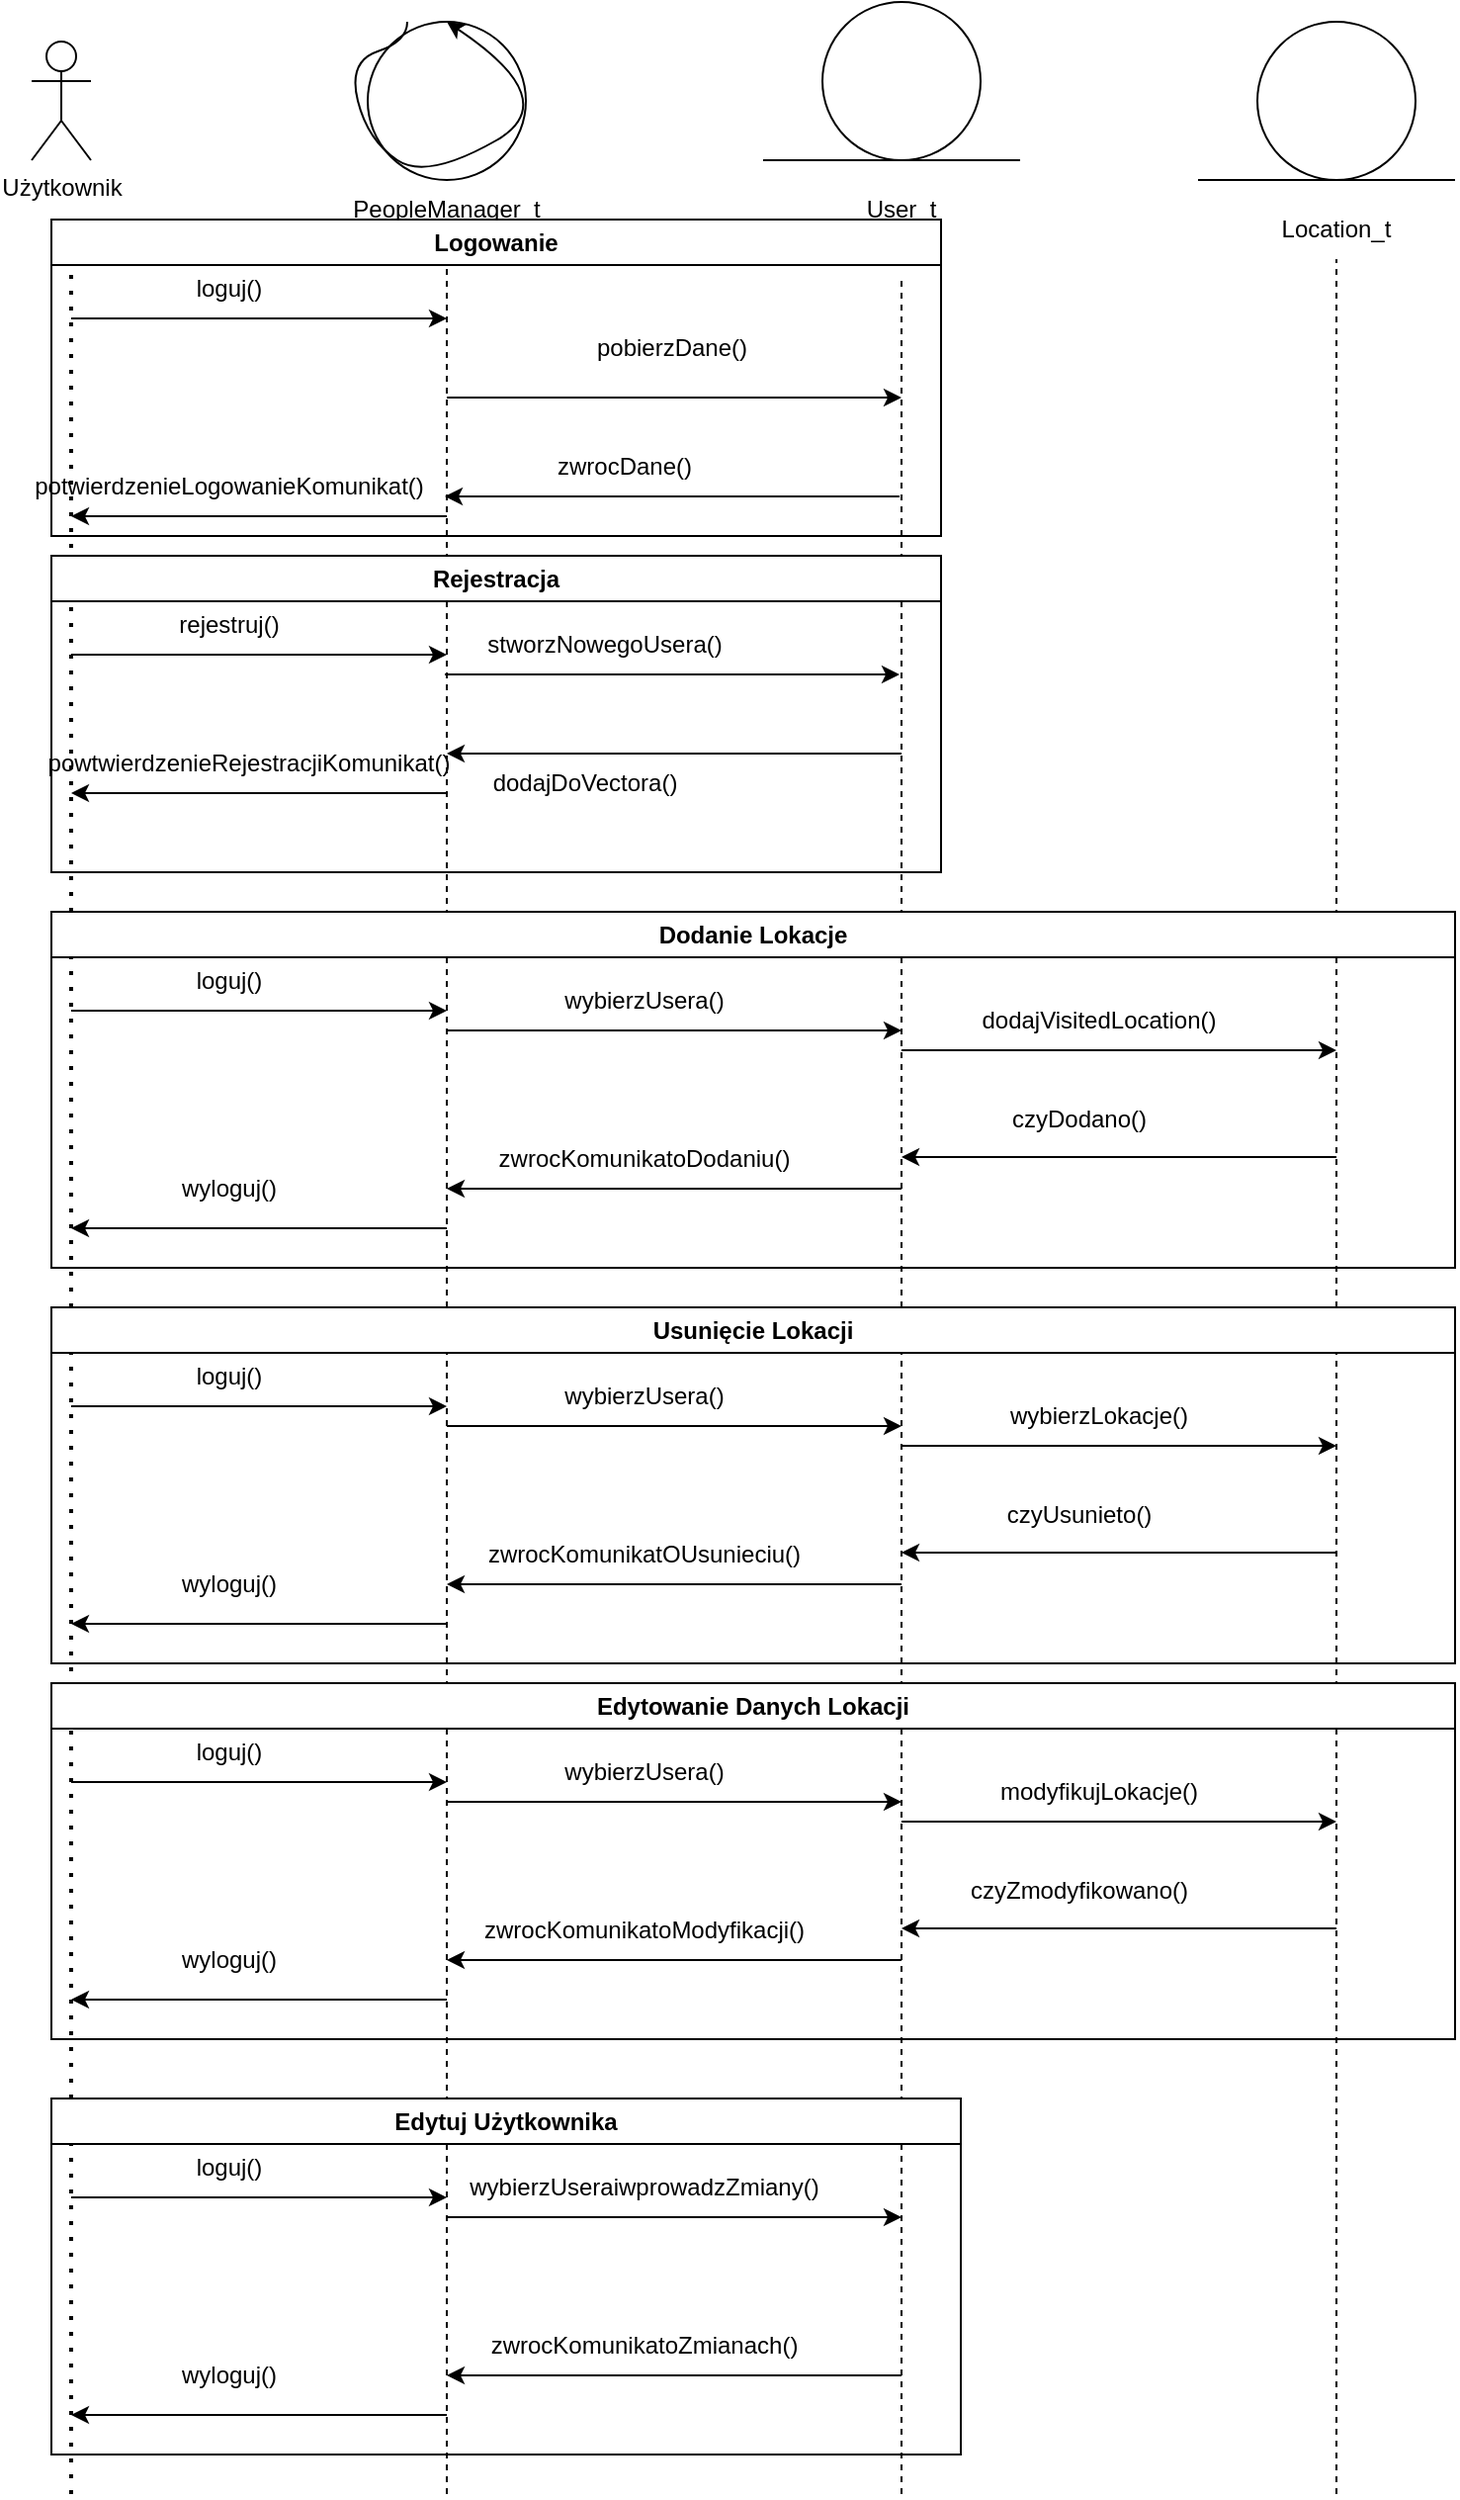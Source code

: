 <mxfile version="24.4.9" type="device">
  <diagram name="Strona-1" id="StbVZ_ExtNwIzeQnnnWZ">
    <mxGraphModel dx="1432" dy="772" grid="1" gridSize="10" guides="1" tooltips="1" connect="1" arrows="1" fold="1" page="1" pageScale="1" pageWidth="827" pageHeight="1169" math="0" shadow="0">
      <root>
        <mxCell id="0" />
        <mxCell id="1" parent="0" />
        <mxCell id="N31t6mOb5eS44ybP0NEt-1" value="Użytkownik" style="shape=umlActor;verticalLabelPosition=bottom;verticalAlign=top;html=1;outlineConnect=0;" vertex="1" parent="1">
          <mxGeometry x="60" y="20" width="30" height="60" as="geometry" />
        </mxCell>
        <mxCell id="N31t6mOb5eS44ybP0NEt-2" value="" style="ellipse;whiteSpace=wrap;html=1;aspect=fixed;" vertex="1" parent="1">
          <mxGeometry x="230" y="10" width="80" height="80" as="geometry" />
        </mxCell>
        <mxCell id="N31t6mOb5eS44ybP0NEt-3" value="" style="ellipse;whiteSpace=wrap;html=1;aspect=fixed;" vertex="1" parent="1">
          <mxGeometry x="680" y="10" width="80" height="80" as="geometry" />
        </mxCell>
        <mxCell id="N31t6mOb5eS44ybP0NEt-4" value="" style="endArrow=none;html=1;rounded=0;" edge="1" parent="1">
          <mxGeometry width="50" height="50" relative="1" as="geometry">
            <mxPoint x="650" y="90" as="sourcePoint" />
            <mxPoint x="780" y="90" as="targetPoint" />
            <Array as="points">
              <mxPoint x="720" y="90" />
            </Array>
          </mxGeometry>
        </mxCell>
        <mxCell id="N31t6mOb5eS44ybP0NEt-6" value="" style="curved=1;endArrow=classic;html=1;rounded=0;entryX=0.5;entryY=0;entryDx=0;entryDy=0;exitX=0.25;exitY=0;exitDx=0;exitDy=0;exitPerimeter=0;" edge="1" parent="1" source="N31t6mOb5eS44ybP0NEt-2" target="N31t6mOb5eS44ybP0NEt-2">
          <mxGeometry width="50" height="50" relative="1" as="geometry">
            <mxPoint x="240" y="190" as="sourcePoint" />
            <mxPoint x="290" y="140" as="targetPoint" />
            <Array as="points">
              <mxPoint x="250" y="20" />
              <mxPoint x="220" y="30" />
              <mxPoint x="230" y="70" />
              <mxPoint x="260" y="90" />
              <mxPoint x="330" y="50" />
            </Array>
          </mxGeometry>
        </mxCell>
        <mxCell id="N31t6mOb5eS44ybP0NEt-7" value="PeopleManager_t" style="text;html=1;align=center;verticalAlign=middle;whiteSpace=wrap;rounded=0;" vertex="1" parent="1">
          <mxGeometry x="240" y="90" width="60" height="30" as="geometry" />
        </mxCell>
        <mxCell id="N31t6mOb5eS44ybP0NEt-8" value="Location_t" style="text;html=1;align=center;verticalAlign=middle;whiteSpace=wrap;rounded=0;" vertex="1" parent="1">
          <mxGeometry x="690" y="100" width="60" height="30" as="geometry" />
        </mxCell>
        <mxCell id="N31t6mOb5eS44ybP0NEt-9" value="" style="ellipse;whiteSpace=wrap;html=1;aspect=fixed;" vertex="1" parent="1">
          <mxGeometry x="460" width="80" height="80" as="geometry" />
        </mxCell>
        <mxCell id="N31t6mOb5eS44ybP0NEt-10" value="" style="endArrow=none;html=1;rounded=0;" edge="1" parent="1">
          <mxGeometry width="50" height="50" relative="1" as="geometry">
            <mxPoint x="430" y="80" as="sourcePoint" />
            <mxPoint x="560" y="80" as="targetPoint" />
            <Array as="points">
              <mxPoint x="500" y="80" />
            </Array>
          </mxGeometry>
        </mxCell>
        <mxCell id="N31t6mOb5eS44ybP0NEt-11" value="User_t" style="text;html=1;align=center;verticalAlign=middle;whiteSpace=wrap;rounded=0;" vertex="1" parent="1">
          <mxGeometry x="470" y="90" width="60" height="30" as="geometry" />
        </mxCell>
        <mxCell id="N31t6mOb5eS44ybP0NEt-12" value="" style="endArrow=none;dashed=1;html=1;dashPattern=1 3;strokeWidth=2;rounded=0;" edge="1" parent="1">
          <mxGeometry width="50" height="50" relative="1" as="geometry">
            <mxPoint x="80" y="1260" as="sourcePoint" />
            <mxPoint x="80" y="110" as="targetPoint" />
            <Array as="points">
              <mxPoint x="80" y="200" />
            </Array>
          </mxGeometry>
        </mxCell>
        <mxCell id="N31t6mOb5eS44ybP0NEt-13" value="" style="endArrow=none;dashed=1;html=1;rounded=0;" edge="1" parent="1">
          <mxGeometry width="50" height="50" relative="1" as="geometry">
            <mxPoint x="270" y="1260" as="sourcePoint" />
            <mxPoint x="270" y="130" as="targetPoint" />
          </mxGeometry>
        </mxCell>
        <mxCell id="N31t6mOb5eS44ybP0NEt-14" value="" style="endArrow=none;dashed=1;html=1;rounded=0;" edge="1" parent="1">
          <mxGeometry width="50" height="50" relative="1" as="geometry">
            <mxPoint x="500" y="1260" as="sourcePoint" />
            <mxPoint x="500" y="140" as="targetPoint" />
          </mxGeometry>
        </mxCell>
        <mxCell id="N31t6mOb5eS44ybP0NEt-15" value="" style="endArrow=none;dashed=1;html=1;rounded=0;" edge="1" parent="1">
          <mxGeometry width="50" height="50" relative="1" as="geometry">
            <mxPoint x="720" y="1260" as="sourcePoint" />
            <mxPoint x="720" y="130" as="targetPoint" />
          </mxGeometry>
        </mxCell>
        <mxCell id="N31t6mOb5eS44ybP0NEt-16" value="" style="endArrow=classic;html=1;rounded=0;" edge="1" parent="1">
          <mxGeometry width="50" height="50" relative="1" as="geometry">
            <mxPoint x="80" y="160" as="sourcePoint" />
            <mxPoint x="270" y="160" as="targetPoint" />
          </mxGeometry>
        </mxCell>
        <mxCell id="N31t6mOb5eS44ybP0NEt-17" value="loguj()" style="text;html=1;align=center;verticalAlign=middle;whiteSpace=wrap;rounded=0;" vertex="1" parent="1">
          <mxGeometry x="130" y="130" width="60" height="30" as="geometry" />
        </mxCell>
        <mxCell id="N31t6mOb5eS44ybP0NEt-18" value="" style="endArrow=classic;html=1;rounded=0;" edge="1" parent="1">
          <mxGeometry width="50" height="50" relative="1" as="geometry">
            <mxPoint x="270" y="200" as="sourcePoint" />
            <mxPoint x="500" y="200" as="targetPoint" />
          </mxGeometry>
        </mxCell>
        <mxCell id="N31t6mOb5eS44ybP0NEt-19" value="pobierzDane()" style="text;html=1;align=center;verticalAlign=middle;whiteSpace=wrap;rounded=0;" vertex="1" parent="1">
          <mxGeometry x="354" y="160" width="60" height="30" as="geometry" />
        </mxCell>
        <mxCell id="N31t6mOb5eS44ybP0NEt-20" value="" style="endArrow=classic;html=1;rounded=0;" edge="1" parent="1">
          <mxGeometry width="50" height="50" relative="1" as="geometry">
            <mxPoint x="499" y="250" as="sourcePoint" />
            <mxPoint x="269" y="250" as="targetPoint" />
          </mxGeometry>
        </mxCell>
        <mxCell id="N31t6mOb5eS44ybP0NEt-21" value="zwrocDane()" style="text;html=1;align=center;verticalAlign=middle;whiteSpace=wrap;rounded=0;" vertex="1" parent="1">
          <mxGeometry x="330" y="220" width="60" height="30" as="geometry" />
        </mxCell>
        <mxCell id="N31t6mOb5eS44ybP0NEt-22" value="" style="endArrow=classic;html=1;rounded=0;" edge="1" parent="1">
          <mxGeometry width="50" height="50" relative="1" as="geometry">
            <mxPoint x="270" y="260" as="sourcePoint" />
            <mxPoint x="80" y="260" as="targetPoint" />
          </mxGeometry>
        </mxCell>
        <mxCell id="N31t6mOb5eS44ybP0NEt-23" value="potwierdzenieLogowanieKomunikat()" style="text;html=1;align=center;verticalAlign=middle;whiteSpace=wrap;rounded=0;" vertex="1" parent="1">
          <mxGeometry x="130" y="230" width="60" height="30" as="geometry" />
        </mxCell>
        <mxCell id="N31t6mOb5eS44ybP0NEt-25" value="Logowanie" style="swimlane;whiteSpace=wrap;html=1;" vertex="1" parent="1">
          <mxGeometry x="70" y="110" width="450" height="160" as="geometry" />
        </mxCell>
        <mxCell id="N31t6mOb5eS44ybP0NEt-26" value="" style="endArrow=classic;html=1;rounded=0;" edge="1" parent="1">
          <mxGeometry width="50" height="50" relative="1" as="geometry">
            <mxPoint x="80" y="330" as="sourcePoint" />
            <mxPoint x="270" y="330" as="targetPoint" />
          </mxGeometry>
        </mxCell>
        <mxCell id="N31t6mOb5eS44ybP0NEt-27" value="Rejestracja" style="swimlane;whiteSpace=wrap;html=1;" vertex="1" parent="1">
          <mxGeometry x="70" y="280" width="450" height="160" as="geometry" />
        </mxCell>
        <mxCell id="N31t6mOb5eS44ybP0NEt-28" value="rejestruj()" style="text;html=1;align=center;verticalAlign=middle;whiteSpace=wrap;rounded=0;" vertex="1" parent="N31t6mOb5eS44ybP0NEt-27">
          <mxGeometry x="60" y="20" width="60" height="30" as="geometry" />
        </mxCell>
        <mxCell id="N31t6mOb5eS44ybP0NEt-29" value="" style="endArrow=classic;html=1;rounded=0;" edge="1" parent="N31t6mOb5eS44ybP0NEt-27">
          <mxGeometry width="50" height="50" relative="1" as="geometry">
            <mxPoint x="199" y="60" as="sourcePoint" />
            <mxPoint x="429" y="60" as="targetPoint" />
          </mxGeometry>
        </mxCell>
        <mxCell id="N31t6mOb5eS44ybP0NEt-30" value="stworzNowegoUsera()" style="text;html=1;align=center;verticalAlign=middle;whiteSpace=wrap;rounded=0;" vertex="1" parent="N31t6mOb5eS44ybP0NEt-27">
          <mxGeometry x="250" y="30" width="60" height="30" as="geometry" />
        </mxCell>
        <mxCell id="N31t6mOb5eS44ybP0NEt-31" value="" style="endArrow=classic;html=1;rounded=0;" edge="1" parent="N31t6mOb5eS44ybP0NEt-27">
          <mxGeometry width="50" height="50" relative="1" as="geometry">
            <mxPoint x="430" y="100" as="sourcePoint" />
            <mxPoint x="200" y="100" as="targetPoint" />
          </mxGeometry>
        </mxCell>
        <mxCell id="N31t6mOb5eS44ybP0NEt-32" value="dodajDoVectora()" style="text;html=1;align=center;verticalAlign=middle;whiteSpace=wrap;rounded=0;" vertex="1" parent="N31t6mOb5eS44ybP0NEt-27">
          <mxGeometry x="240" y="100" width="60" height="30" as="geometry" />
        </mxCell>
        <mxCell id="N31t6mOb5eS44ybP0NEt-33" value="" style="endArrow=classic;html=1;rounded=0;" edge="1" parent="N31t6mOb5eS44ybP0NEt-27">
          <mxGeometry width="50" height="50" relative="1" as="geometry">
            <mxPoint x="200" y="120" as="sourcePoint" />
            <mxPoint x="10" y="120" as="targetPoint" />
          </mxGeometry>
        </mxCell>
        <mxCell id="N31t6mOb5eS44ybP0NEt-35" value="powtwierdzenieRejestracjiKomunikat()" style="text;html=1;align=center;verticalAlign=middle;whiteSpace=wrap;rounded=0;" vertex="1" parent="N31t6mOb5eS44ybP0NEt-27">
          <mxGeometry x="70" y="90" width="60" height="30" as="geometry" />
        </mxCell>
        <mxCell id="N31t6mOb5eS44ybP0NEt-36" value="" style="endArrow=classic;html=1;rounded=0;" edge="1" parent="1">
          <mxGeometry width="50" height="50" relative="1" as="geometry">
            <mxPoint x="80" y="510" as="sourcePoint" />
            <mxPoint x="270" y="510" as="targetPoint" />
          </mxGeometry>
        </mxCell>
        <mxCell id="N31t6mOb5eS44ybP0NEt-37" value="Dodanie Lokacje" style="swimlane;whiteSpace=wrap;html=1;" vertex="1" parent="1">
          <mxGeometry x="70" y="460" width="710" height="180" as="geometry" />
        </mxCell>
        <mxCell id="N31t6mOb5eS44ybP0NEt-38" value="loguj()" style="text;html=1;align=center;verticalAlign=middle;whiteSpace=wrap;rounded=0;" vertex="1" parent="N31t6mOb5eS44ybP0NEt-37">
          <mxGeometry x="60" y="20" width="60" height="30" as="geometry" />
        </mxCell>
        <mxCell id="N31t6mOb5eS44ybP0NEt-39" value="" style="endArrow=classic;html=1;rounded=0;" edge="1" parent="N31t6mOb5eS44ybP0NEt-37">
          <mxGeometry width="50" height="50" relative="1" as="geometry">
            <mxPoint x="200" y="60" as="sourcePoint" />
            <mxPoint x="430" y="60" as="targetPoint" />
          </mxGeometry>
        </mxCell>
        <mxCell id="N31t6mOb5eS44ybP0NEt-40" value="wybierzUsera()" style="text;html=1;align=center;verticalAlign=middle;whiteSpace=wrap;rounded=0;" vertex="1" parent="N31t6mOb5eS44ybP0NEt-37">
          <mxGeometry x="270" y="30" width="60" height="30" as="geometry" />
        </mxCell>
        <mxCell id="N31t6mOb5eS44ybP0NEt-41" value="" style="endArrow=classic;html=1;rounded=0;" edge="1" parent="N31t6mOb5eS44ybP0NEt-37">
          <mxGeometry width="50" height="50" relative="1" as="geometry">
            <mxPoint x="430" y="70" as="sourcePoint" />
            <mxPoint x="650" y="70" as="targetPoint" />
          </mxGeometry>
        </mxCell>
        <mxCell id="N31t6mOb5eS44ybP0NEt-42" value="dodajVisitedLocation()" style="text;html=1;align=center;verticalAlign=middle;whiteSpace=wrap;rounded=0;" vertex="1" parent="N31t6mOb5eS44ybP0NEt-37">
          <mxGeometry x="500" y="40" width="60" height="30" as="geometry" />
        </mxCell>
        <mxCell id="N31t6mOb5eS44ybP0NEt-43" value="" style="endArrow=classic;html=1;rounded=0;" edge="1" parent="N31t6mOb5eS44ybP0NEt-37">
          <mxGeometry width="50" height="50" relative="1" as="geometry">
            <mxPoint x="650" y="124" as="sourcePoint" />
            <mxPoint x="430" y="124" as="targetPoint" />
          </mxGeometry>
        </mxCell>
        <mxCell id="N31t6mOb5eS44ybP0NEt-44" value="czyDodano()" style="text;html=1;align=center;verticalAlign=middle;whiteSpace=wrap;rounded=0;" vertex="1" parent="N31t6mOb5eS44ybP0NEt-37">
          <mxGeometry x="490" y="90" width="60" height="30" as="geometry" />
        </mxCell>
        <mxCell id="N31t6mOb5eS44ybP0NEt-45" value="" style="endArrow=classic;html=1;rounded=0;" edge="1" parent="N31t6mOb5eS44ybP0NEt-37">
          <mxGeometry width="50" height="50" relative="1" as="geometry">
            <mxPoint x="430" y="140" as="sourcePoint" />
            <mxPoint x="200" y="140" as="targetPoint" />
          </mxGeometry>
        </mxCell>
        <mxCell id="N31t6mOb5eS44ybP0NEt-46" value="zwrocKomunikatoDodaniu()" style="text;html=1;align=center;verticalAlign=middle;whiteSpace=wrap;rounded=0;" vertex="1" parent="N31t6mOb5eS44ybP0NEt-37">
          <mxGeometry x="270" y="110" width="60" height="30" as="geometry" />
        </mxCell>
        <mxCell id="N31t6mOb5eS44ybP0NEt-47" value="" style="endArrow=classic;html=1;rounded=0;" edge="1" parent="N31t6mOb5eS44ybP0NEt-37">
          <mxGeometry width="50" height="50" relative="1" as="geometry">
            <mxPoint x="200" y="160" as="sourcePoint" />
            <mxPoint x="10" y="160" as="targetPoint" />
          </mxGeometry>
        </mxCell>
        <mxCell id="N31t6mOb5eS44ybP0NEt-48" value="wyloguj()" style="text;html=1;align=center;verticalAlign=middle;whiteSpace=wrap;rounded=0;" vertex="1" parent="N31t6mOb5eS44ybP0NEt-37">
          <mxGeometry x="60" y="125" width="60" height="30" as="geometry" />
        </mxCell>
        <mxCell id="N31t6mOb5eS44ybP0NEt-49" value="" style="endArrow=classic;html=1;rounded=0;" edge="1" parent="1">
          <mxGeometry width="50" height="50" relative="1" as="geometry">
            <mxPoint x="80" y="710" as="sourcePoint" />
            <mxPoint x="270" y="710" as="targetPoint" />
          </mxGeometry>
        </mxCell>
        <mxCell id="N31t6mOb5eS44ybP0NEt-50" value="Usunięcie Lokacji" style="swimlane;whiteSpace=wrap;html=1;" vertex="1" parent="1">
          <mxGeometry x="70" y="660" width="710" height="180" as="geometry" />
        </mxCell>
        <mxCell id="N31t6mOb5eS44ybP0NEt-51" value="loguj()" style="text;html=1;align=center;verticalAlign=middle;whiteSpace=wrap;rounded=0;" vertex="1" parent="N31t6mOb5eS44ybP0NEt-50">
          <mxGeometry x="60" y="20" width="60" height="30" as="geometry" />
        </mxCell>
        <mxCell id="N31t6mOb5eS44ybP0NEt-52" value="" style="endArrow=classic;html=1;rounded=0;" edge="1" parent="N31t6mOb5eS44ybP0NEt-50">
          <mxGeometry width="50" height="50" relative="1" as="geometry">
            <mxPoint x="200" y="60" as="sourcePoint" />
            <mxPoint x="430" y="60" as="targetPoint" />
          </mxGeometry>
        </mxCell>
        <mxCell id="N31t6mOb5eS44ybP0NEt-53" value="wybierzUsera()" style="text;html=1;align=center;verticalAlign=middle;whiteSpace=wrap;rounded=0;" vertex="1" parent="N31t6mOb5eS44ybP0NEt-50">
          <mxGeometry x="270" y="30" width="60" height="30" as="geometry" />
        </mxCell>
        <mxCell id="N31t6mOb5eS44ybP0NEt-54" value="" style="endArrow=classic;html=1;rounded=0;" edge="1" parent="N31t6mOb5eS44ybP0NEt-50">
          <mxGeometry width="50" height="50" relative="1" as="geometry">
            <mxPoint x="430" y="70" as="sourcePoint" />
            <mxPoint x="650" y="70" as="targetPoint" />
          </mxGeometry>
        </mxCell>
        <mxCell id="N31t6mOb5eS44ybP0NEt-55" value="wybierzLokacje()" style="text;html=1;align=center;verticalAlign=middle;whiteSpace=wrap;rounded=0;" vertex="1" parent="N31t6mOb5eS44ybP0NEt-50">
          <mxGeometry x="500" y="40" width="60" height="30" as="geometry" />
        </mxCell>
        <mxCell id="N31t6mOb5eS44ybP0NEt-56" value="" style="endArrow=classic;html=1;rounded=0;" edge="1" parent="N31t6mOb5eS44ybP0NEt-50">
          <mxGeometry width="50" height="50" relative="1" as="geometry">
            <mxPoint x="650" y="124" as="sourcePoint" />
            <mxPoint x="430" y="124" as="targetPoint" />
          </mxGeometry>
        </mxCell>
        <mxCell id="N31t6mOb5eS44ybP0NEt-57" value="czyUsunieto()" style="text;html=1;align=center;verticalAlign=middle;whiteSpace=wrap;rounded=0;" vertex="1" parent="N31t6mOb5eS44ybP0NEt-50">
          <mxGeometry x="490" y="90" width="60" height="30" as="geometry" />
        </mxCell>
        <mxCell id="N31t6mOb5eS44ybP0NEt-58" value="" style="endArrow=classic;html=1;rounded=0;" edge="1" parent="N31t6mOb5eS44ybP0NEt-50">
          <mxGeometry width="50" height="50" relative="1" as="geometry">
            <mxPoint x="430" y="140" as="sourcePoint" />
            <mxPoint x="200" y="140" as="targetPoint" />
          </mxGeometry>
        </mxCell>
        <mxCell id="N31t6mOb5eS44ybP0NEt-59" value="zwrocKomunikatOUsunieciu()" style="text;html=1;align=center;verticalAlign=middle;whiteSpace=wrap;rounded=0;" vertex="1" parent="N31t6mOb5eS44ybP0NEt-50">
          <mxGeometry x="270" y="110" width="60" height="30" as="geometry" />
        </mxCell>
        <mxCell id="N31t6mOb5eS44ybP0NEt-60" value="" style="endArrow=classic;html=1;rounded=0;" edge="1" parent="N31t6mOb5eS44ybP0NEt-50">
          <mxGeometry width="50" height="50" relative="1" as="geometry">
            <mxPoint x="200" y="160" as="sourcePoint" />
            <mxPoint x="10" y="160" as="targetPoint" />
          </mxGeometry>
        </mxCell>
        <mxCell id="N31t6mOb5eS44ybP0NEt-61" value="wyloguj()" style="text;html=1;align=center;verticalAlign=middle;whiteSpace=wrap;rounded=0;" vertex="1" parent="N31t6mOb5eS44ybP0NEt-50">
          <mxGeometry x="60" y="125" width="60" height="30" as="geometry" />
        </mxCell>
        <mxCell id="N31t6mOb5eS44ybP0NEt-62" value="" style="endArrow=classic;html=1;rounded=0;" edge="1" parent="1">
          <mxGeometry width="50" height="50" relative="1" as="geometry">
            <mxPoint x="80" y="900" as="sourcePoint" />
            <mxPoint x="270" y="900" as="targetPoint" />
          </mxGeometry>
        </mxCell>
        <mxCell id="N31t6mOb5eS44ybP0NEt-63" value="Edytowanie Danych Lokacji" style="swimlane;whiteSpace=wrap;html=1;" vertex="1" parent="1">
          <mxGeometry x="70" y="850" width="710" height="180" as="geometry" />
        </mxCell>
        <mxCell id="N31t6mOb5eS44ybP0NEt-64" value="loguj()" style="text;html=1;align=center;verticalAlign=middle;whiteSpace=wrap;rounded=0;" vertex="1" parent="N31t6mOb5eS44ybP0NEt-63">
          <mxGeometry x="60" y="20" width="60" height="30" as="geometry" />
        </mxCell>
        <mxCell id="N31t6mOb5eS44ybP0NEt-65" value="" style="endArrow=classic;html=1;rounded=0;" edge="1" parent="N31t6mOb5eS44ybP0NEt-63">
          <mxGeometry width="50" height="50" relative="1" as="geometry">
            <mxPoint x="200" y="60" as="sourcePoint" />
            <mxPoint x="430" y="60" as="targetPoint" />
          </mxGeometry>
        </mxCell>
        <mxCell id="N31t6mOb5eS44ybP0NEt-66" value="wybierzUsera()" style="text;html=1;align=center;verticalAlign=middle;whiteSpace=wrap;rounded=0;" vertex="1" parent="N31t6mOb5eS44ybP0NEt-63">
          <mxGeometry x="270" y="30" width="60" height="30" as="geometry" />
        </mxCell>
        <mxCell id="N31t6mOb5eS44ybP0NEt-67" value="" style="endArrow=classic;html=1;rounded=0;" edge="1" parent="N31t6mOb5eS44ybP0NEt-63">
          <mxGeometry width="50" height="50" relative="1" as="geometry">
            <mxPoint x="430" y="70" as="sourcePoint" />
            <mxPoint x="650" y="70" as="targetPoint" />
          </mxGeometry>
        </mxCell>
        <mxCell id="N31t6mOb5eS44ybP0NEt-68" value="modyfikujLokacje()" style="text;html=1;align=center;verticalAlign=middle;whiteSpace=wrap;rounded=0;" vertex="1" parent="N31t6mOb5eS44ybP0NEt-63">
          <mxGeometry x="500" y="40" width="60" height="30" as="geometry" />
        </mxCell>
        <mxCell id="N31t6mOb5eS44ybP0NEt-69" value="" style="endArrow=classic;html=1;rounded=0;" edge="1" parent="N31t6mOb5eS44ybP0NEt-63">
          <mxGeometry width="50" height="50" relative="1" as="geometry">
            <mxPoint x="650" y="124" as="sourcePoint" />
            <mxPoint x="430" y="124" as="targetPoint" />
          </mxGeometry>
        </mxCell>
        <mxCell id="N31t6mOb5eS44ybP0NEt-70" value="czyZmodyfikowano()" style="text;html=1;align=center;verticalAlign=middle;whiteSpace=wrap;rounded=0;" vertex="1" parent="N31t6mOb5eS44ybP0NEt-63">
          <mxGeometry x="490" y="90" width="60" height="30" as="geometry" />
        </mxCell>
        <mxCell id="N31t6mOb5eS44ybP0NEt-71" value="" style="endArrow=classic;html=1;rounded=0;" edge="1" parent="N31t6mOb5eS44ybP0NEt-63">
          <mxGeometry width="50" height="50" relative="1" as="geometry">
            <mxPoint x="430" y="140" as="sourcePoint" />
            <mxPoint x="200" y="140" as="targetPoint" />
          </mxGeometry>
        </mxCell>
        <mxCell id="N31t6mOb5eS44ybP0NEt-72" value="zwrocKomunikatoModyfikacji()" style="text;html=1;align=center;verticalAlign=middle;whiteSpace=wrap;rounded=0;" vertex="1" parent="N31t6mOb5eS44ybP0NEt-63">
          <mxGeometry x="270" y="110" width="60" height="30" as="geometry" />
        </mxCell>
        <mxCell id="N31t6mOb5eS44ybP0NEt-73" value="" style="endArrow=classic;html=1;rounded=0;" edge="1" parent="N31t6mOb5eS44ybP0NEt-63">
          <mxGeometry width="50" height="50" relative="1" as="geometry">
            <mxPoint x="200" y="160" as="sourcePoint" />
            <mxPoint x="10" y="160" as="targetPoint" />
          </mxGeometry>
        </mxCell>
        <mxCell id="N31t6mOb5eS44ybP0NEt-74" value="wyloguj()" style="text;html=1;align=center;verticalAlign=middle;whiteSpace=wrap;rounded=0;" vertex="1" parent="N31t6mOb5eS44ybP0NEt-63">
          <mxGeometry x="60" y="125" width="60" height="30" as="geometry" />
        </mxCell>
        <mxCell id="N31t6mOb5eS44ybP0NEt-76" value="" style="endArrow=classic;html=1;rounded=0;" edge="1" parent="1">
          <mxGeometry width="50" height="50" relative="1" as="geometry">
            <mxPoint x="80" y="1110" as="sourcePoint" />
            <mxPoint x="270" y="1110" as="targetPoint" />
          </mxGeometry>
        </mxCell>
        <mxCell id="N31t6mOb5eS44ybP0NEt-77" value="Edytuj Użytkownika" style="swimlane;whiteSpace=wrap;html=1;" vertex="1" parent="1">
          <mxGeometry x="70" y="1060" width="460" height="180" as="geometry" />
        </mxCell>
        <mxCell id="N31t6mOb5eS44ybP0NEt-78" value="loguj()" style="text;html=1;align=center;verticalAlign=middle;whiteSpace=wrap;rounded=0;" vertex="1" parent="N31t6mOb5eS44ybP0NEt-77">
          <mxGeometry x="60" y="20" width="60" height="30" as="geometry" />
        </mxCell>
        <mxCell id="N31t6mOb5eS44ybP0NEt-79" value="" style="endArrow=classic;html=1;rounded=0;" edge="1" parent="N31t6mOb5eS44ybP0NEt-77">
          <mxGeometry width="50" height="50" relative="1" as="geometry">
            <mxPoint x="200" y="60" as="sourcePoint" />
            <mxPoint x="430" y="60" as="targetPoint" />
          </mxGeometry>
        </mxCell>
        <mxCell id="N31t6mOb5eS44ybP0NEt-80" value="wybierzUseraiwprowadzZmiany()" style="text;html=1;align=center;verticalAlign=middle;whiteSpace=wrap;rounded=0;" vertex="1" parent="N31t6mOb5eS44ybP0NEt-77">
          <mxGeometry x="270" y="30" width="60" height="30" as="geometry" />
        </mxCell>
        <mxCell id="N31t6mOb5eS44ybP0NEt-85" value="" style="endArrow=classic;html=1;rounded=0;" edge="1" parent="N31t6mOb5eS44ybP0NEt-77">
          <mxGeometry width="50" height="50" relative="1" as="geometry">
            <mxPoint x="430" y="140" as="sourcePoint" />
            <mxPoint x="200" y="140" as="targetPoint" />
          </mxGeometry>
        </mxCell>
        <mxCell id="N31t6mOb5eS44ybP0NEt-86" value="zwrocKomunikatoZmianach()" style="text;html=1;align=center;verticalAlign=middle;whiteSpace=wrap;rounded=0;" vertex="1" parent="N31t6mOb5eS44ybP0NEt-77">
          <mxGeometry x="270" y="110" width="60" height="30" as="geometry" />
        </mxCell>
        <mxCell id="N31t6mOb5eS44ybP0NEt-87" value="" style="endArrow=classic;html=1;rounded=0;" edge="1" parent="N31t6mOb5eS44ybP0NEt-77">
          <mxGeometry width="50" height="50" relative="1" as="geometry">
            <mxPoint x="200" y="160" as="sourcePoint" />
            <mxPoint x="10" y="160" as="targetPoint" />
          </mxGeometry>
        </mxCell>
        <mxCell id="N31t6mOb5eS44ybP0NEt-88" value="wyloguj()" style="text;html=1;align=center;verticalAlign=middle;whiteSpace=wrap;rounded=0;" vertex="1" parent="N31t6mOb5eS44ybP0NEt-77">
          <mxGeometry x="60" y="125" width="60" height="30" as="geometry" />
        </mxCell>
      </root>
    </mxGraphModel>
  </diagram>
</mxfile>
